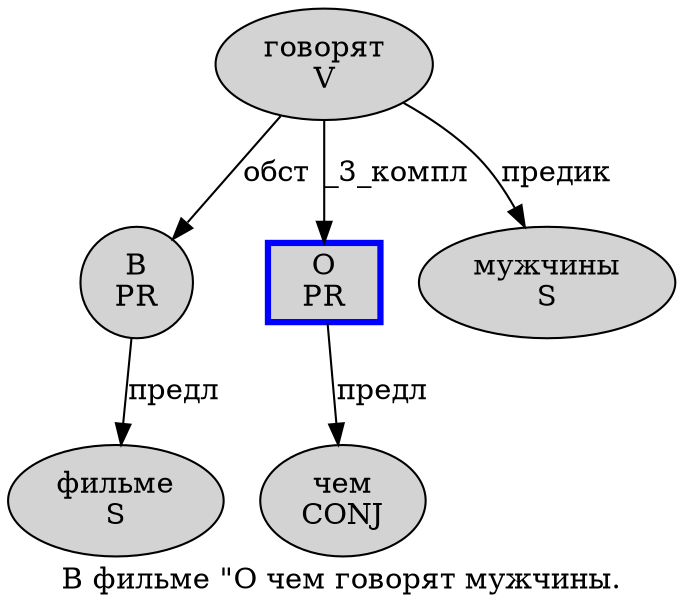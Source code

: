 digraph SENTENCE_1204 {
	graph [label="В фильме \"О чем говорят мужчины."]
	node [style=filled]
		0 [label="В
PR" color="" fillcolor=lightgray penwidth=1 shape=ellipse]
		1 [label="фильме
S" color="" fillcolor=lightgray penwidth=1 shape=ellipse]
		3 [label="О
PR" color=blue fillcolor=lightgray penwidth=3 shape=box]
		4 [label="чем
CONJ" color="" fillcolor=lightgray penwidth=1 shape=ellipse]
		5 [label="говорят
V" color="" fillcolor=lightgray penwidth=1 shape=ellipse]
		6 [label="мужчины
S" color="" fillcolor=lightgray penwidth=1 shape=ellipse]
			5 -> 0 [label="обст"]
			5 -> 3 [label="_3_компл"]
			5 -> 6 [label="предик"]
			0 -> 1 [label="предл"]
			3 -> 4 [label="предл"]
}